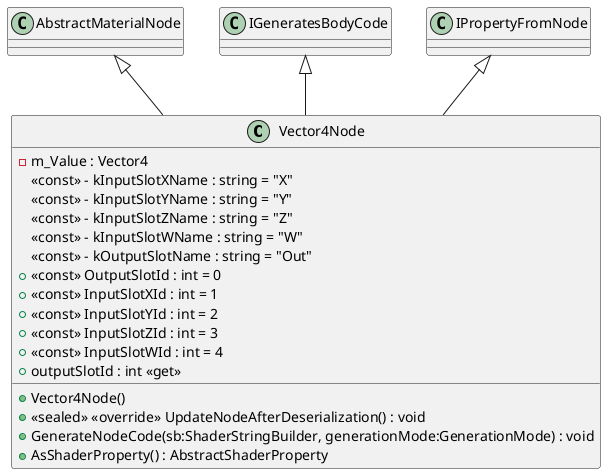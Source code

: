 @startuml
class Vector4Node {
    - m_Value : Vector4
    <<const>> - kInputSlotXName : string = "X"
    <<const>> - kInputSlotYName : string = "Y"
    <<const>> - kInputSlotZName : string = "Z"
    <<const>> - kInputSlotWName : string = "W"
    <<const>> - kOutputSlotName : string = "Out"
    + <<const>> OutputSlotId : int = 0
    + <<const>> InputSlotXId : int = 1
    + <<const>> InputSlotYId : int = 2
    + <<const>> InputSlotZId : int = 3
    + <<const>> InputSlotWId : int = 4
    + Vector4Node()
    + <<sealed>> <<override>> UpdateNodeAfterDeserialization() : void
    + GenerateNodeCode(sb:ShaderStringBuilder, generationMode:GenerationMode) : void
    + AsShaderProperty() : AbstractShaderProperty
    + outputSlotId : int <<get>>
}
AbstractMaterialNode <|-- Vector4Node
IGeneratesBodyCode <|-- Vector4Node
IPropertyFromNode <|-- Vector4Node
@enduml
